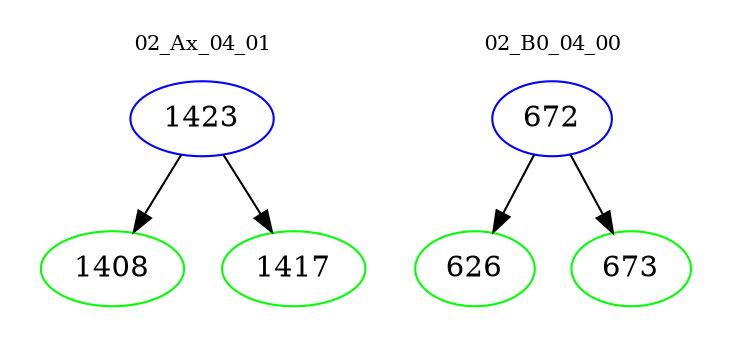 digraph{
subgraph cluster_0 {
color = white
label = "02_Ax_04_01";
fontsize=10;
T0_1423 [label="1423", color="blue"]
T0_1423 -> T0_1408 [color="black"]
T0_1408 [label="1408", color="green"]
T0_1423 -> T0_1417 [color="black"]
T0_1417 [label="1417", color="green"]
}
subgraph cluster_1 {
color = white
label = "02_B0_04_00";
fontsize=10;
T1_672 [label="672", color="blue"]
T1_672 -> T1_626 [color="black"]
T1_626 [label="626", color="green"]
T1_672 -> T1_673 [color="black"]
T1_673 [label="673", color="green"]
}
}
